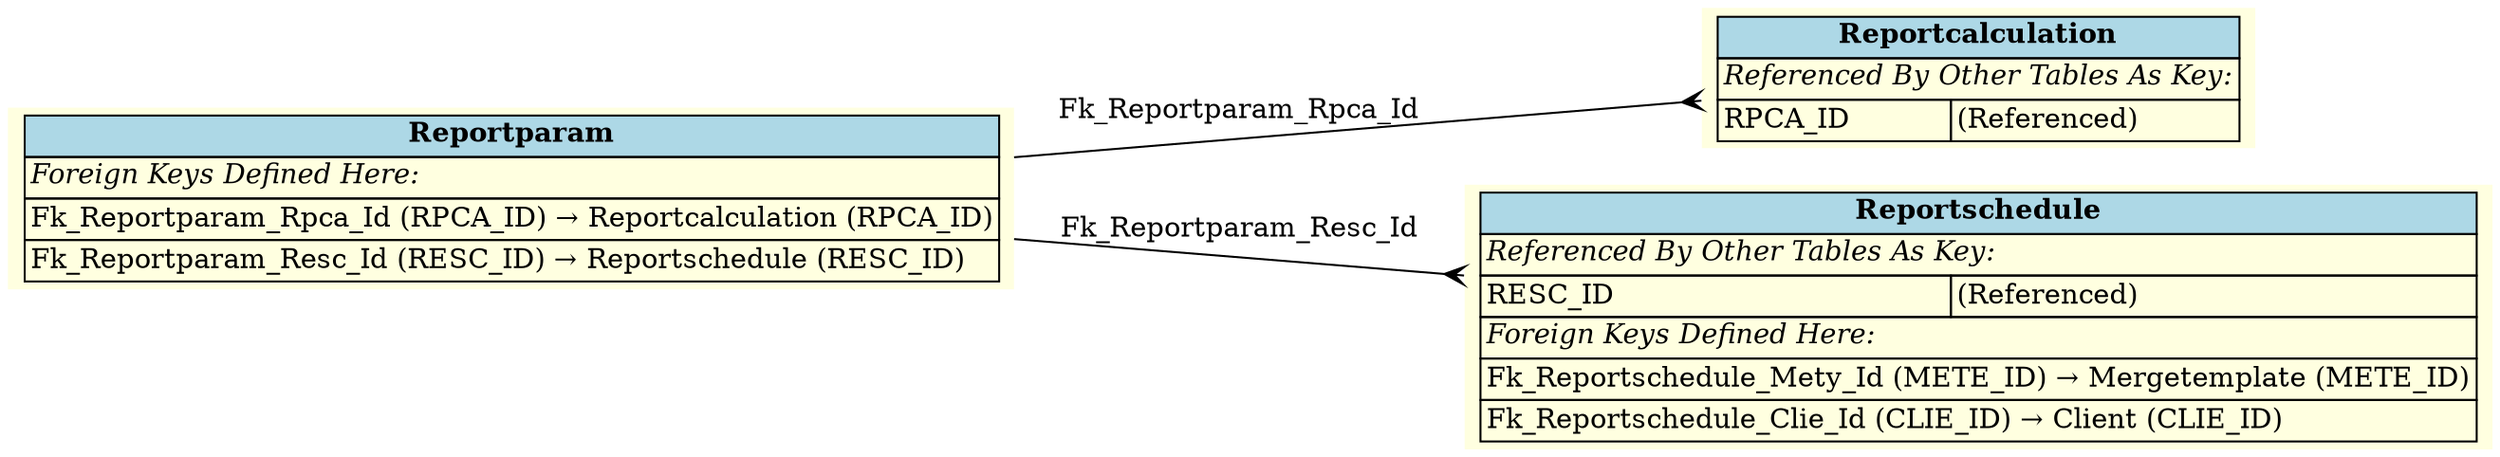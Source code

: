 digraph ERD {
  rankdir=LR;
  node [shape=plaintext, style=filled, fillcolor=lightyellow];
  edge [arrowhead=crow, arrowtail=none, dir=both, labelfontsize=10];

  "Reportparam" [
    label=<
    <TABLE BORDER="0" CELLBORDER="1" CELLSPACING="0" BGCOLOR="lightyellow">
      <TR><TD COLSPAN="2" BGCOLOR="lightblue"><B>Reportparam</B></TD></TR>
      <TR><TD COLSPAN="2" ALIGN="LEFT"><I>Foreign Keys Defined Here:</I></TD></TR>
      <TR><TD ALIGN="LEFT" COLSPAN="2">Fk_Reportparam_Rpca_Id (RPCA_ID) &rarr; Reportcalculation (RPCA_ID)</TD></TR>
      <TR><TD ALIGN="LEFT" COLSPAN="2">Fk_Reportparam_Resc_Id (RESC_ID) &rarr; Reportschedule (RESC_ID)</TD></TR>
    </TABLE>
    >
  ];

  "Reportcalculation" [
    label=<
    <TABLE BORDER="0" CELLBORDER="1" CELLSPACING="0" BGCOLOR="lightyellow">
      <TR><TD COLSPAN="2" BGCOLOR="lightblue"><B>Reportcalculation</B></TD></TR>
      <TR><TD COLSPAN="2" ALIGN="LEFT"><I>Referenced By Other Tables As Key:</I></TD></TR>
      <TR><TD ALIGN="LEFT">RPCA_ID</TD><TD ALIGN="LEFT">(Referenced)</TD></TR>
    </TABLE>
    >
  ];

  "Reportschedule" [
    label=<
    <TABLE BORDER="0" CELLBORDER="1" CELLSPACING="0" BGCOLOR="lightyellow">
      <TR><TD COLSPAN="2" BGCOLOR="lightblue"><B>Reportschedule</B></TD></TR>
      <TR><TD COLSPAN="2" ALIGN="LEFT"><I>Referenced By Other Tables As Key:</I></TD></TR>
      <TR><TD ALIGN="LEFT">RESC_ID</TD><TD ALIGN="LEFT">(Referenced)</TD></TR>
      <TR><TD COLSPAN="2" ALIGN="LEFT"><I>Foreign Keys Defined Here:</I></TD></TR>
      <TR><TD ALIGN="LEFT" COLSPAN="2">Fk_Reportschedule_Mety_Id (METE_ID) &rarr; Mergetemplate (METE_ID)</TD></TR>
      <TR><TD ALIGN="LEFT" COLSPAN="2">Fk_Reportschedule_Clie_Id (CLIE_ID) &rarr; Client (CLIE_ID)</TD></TR>
    </TABLE>
    >
  ];

  "Reportparam" -> "Reportcalculation" [label=" Fk_Reportparam_Rpca_Id "];
  "Reportparam" -> "Reportschedule" [label=" Fk_Reportparam_Resc_Id "];
}

